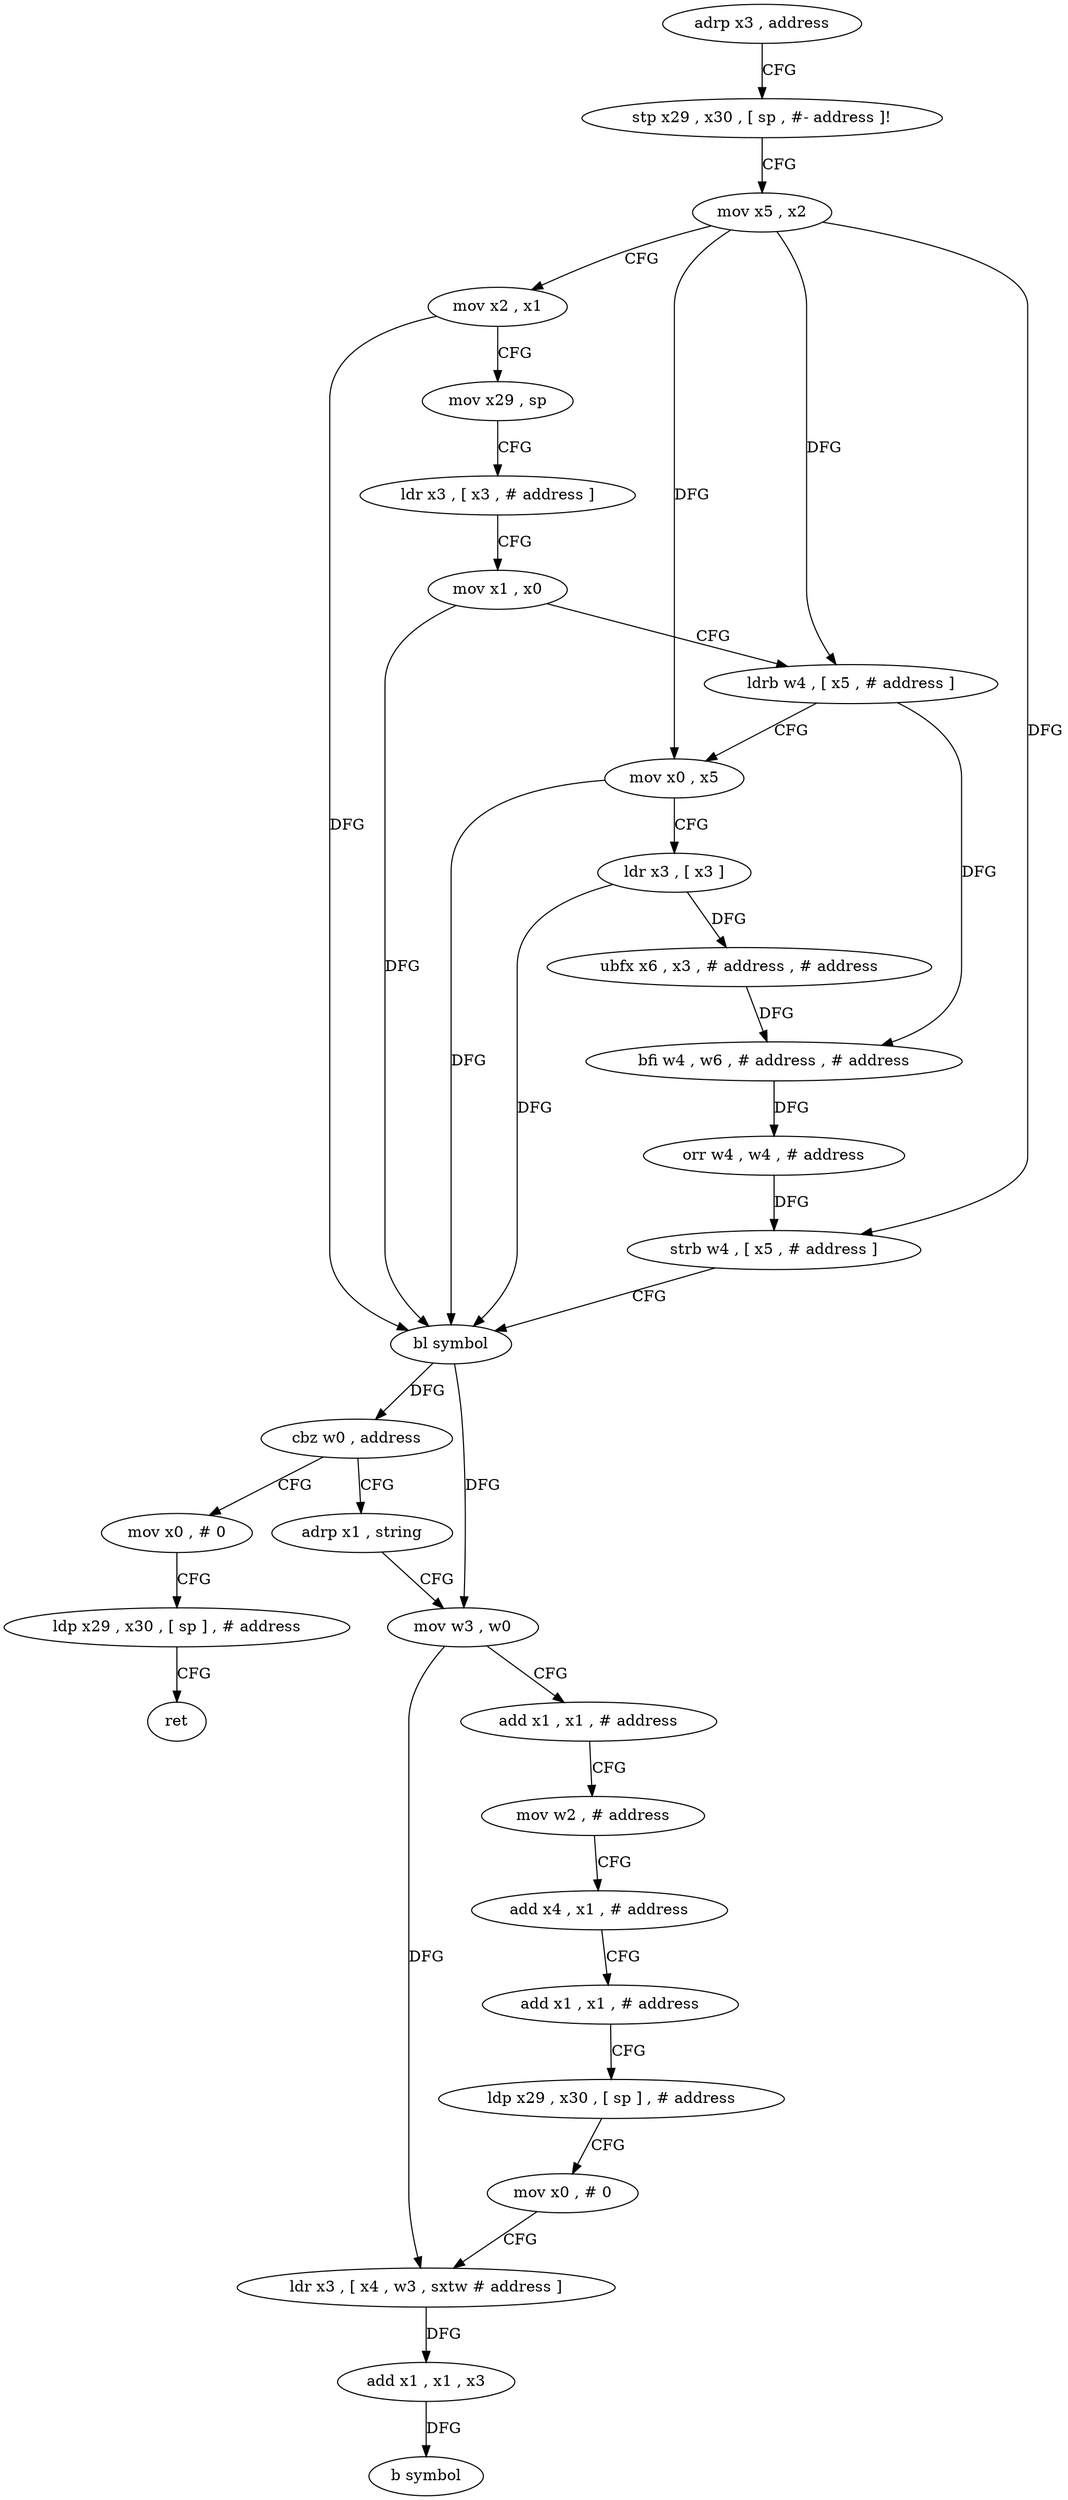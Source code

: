 digraph "func" {
"4297088" [label = "adrp x3 , address" ]
"4297092" [label = "stp x29 , x30 , [ sp , #- address ]!" ]
"4297096" [label = "mov x5 , x2" ]
"4297100" [label = "mov x2 , x1" ]
"4297104" [label = "mov x29 , sp" ]
"4297108" [label = "ldr x3 , [ x3 , # address ]" ]
"4297112" [label = "mov x1 , x0" ]
"4297116" [label = "ldrb w4 , [ x5 , # address ]" ]
"4297120" [label = "mov x0 , x5" ]
"4297124" [label = "ldr x3 , [ x3 ]" ]
"4297128" [label = "ubfx x6 , x3 , # address , # address" ]
"4297132" [label = "bfi w4 , w6 , # address , # address" ]
"4297136" [label = "orr w4 , w4 , # address" ]
"4297140" [label = "strb w4 , [ x5 , # address ]" ]
"4297144" [label = "bl symbol" ]
"4297148" [label = "cbz w0 , address" ]
"4297200" [label = "mov x0 , # 0" ]
"4297152" [label = "adrp x1 , string" ]
"4297204" [label = "ldp x29 , x30 , [ sp ] , # address" ]
"4297208" [label = "ret" ]
"4297156" [label = "mov w3 , w0" ]
"4297160" [label = "add x1 , x1 , # address" ]
"4297164" [label = "mov w2 , # address" ]
"4297168" [label = "add x4 , x1 , # address" ]
"4297172" [label = "add x1 , x1 , # address" ]
"4297176" [label = "ldp x29 , x30 , [ sp ] , # address" ]
"4297180" [label = "mov x0 , # 0" ]
"4297184" [label = "ldr x3 , [ x4 , w3 , sxtw # address ]" ]
"4297188" [label = "add x1 , x1 , x3" ]
"4297192" [label = "b symbol" ]
"4297088" -> "4297092" [ label = "CFG" ]
"4297092" -> "4297096" [ label = "CFG" ]
"4297096" -> "4297100" [ label = "CFG" ]
"4297096" -> "4297116" [ label = "DFG" ]
"4297096" -> "4297120" [ label = "DFG" ]
"4297096" -> "4297140" [ label = "DFG" ]
"4297100" -> "4297104" [ label = "CFG" ]
"4297100" -> "4297144" [ label = "DFG" ]
"4297104" -> "4297108" [ label = "CFG" ]
"4297108" -> "4297112" [ label = "CFG" ]
"4297112" -> "4297116" [ label = "CFG" ]
"4297112" -> "4297144" [ label = "DFG" ]
"4297116" -> "4297120" [ label = "CFG" ]
"4297116" -> "4297132" [ label = "DFG" ]
"4297120" -> "4297124" [ label = "CFG" ]
"4297120" -> "4297144" [ label = "DFG" ]
"4297124" -> "4297128" [ label = "DFG" ]
"4297124" -> "4297144" [ label = "DFG" ]
"4297128" -> "4297132" [ label = "DFG" ]
"4297132" -> "4297136" [ label = "DFG" ]
"4297136" -> "4297140" [ label = "DFG" ]
"4297140" -> "4297144" [ label = "CFG" ]
"4297144" -> "4297148" [ label = "DFG" ]
"4297144" -> "4297156" [ label = "DFG" ]
"4297148" -> "4297200" [ label = "CFG" ]
"4297148" -> "4297152" [ label = "CFG" ]
"4297200" -> "4297204" [ label = "CFG" ]
"4297152" -> "4297156" [ label = "CFG" ]
"4297204" -> "4297208" [ label = "CFG" ]
"4297156" -> "4297160" [ label = "CFG" ]
"4297156" -> "4297184" [ label = "DFG" ]
"4297160" -> "4297164" [ label = "CFG" ]
"4297164" -> "4297168" [ label = "CFG" ]
"4297168" -> "4297172" [ label = "CFG" ]
"4297172" -> "4297176" [ label = "CFG" ]
"4297176" -> "4297180" [ label = "CFG" ]
"4297180" -> "4297184" [ label = "CFG" ]
"4297184" -> "4297188" [ label = "DFG" ]
"4297188" -> "4297192" [ label = "DFG" ]
}
